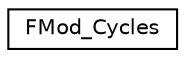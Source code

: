 digraph G
{
  edge [fontname="Helvetica",fontsize="10",labelfontname="Helvetica",labelfontsize="10"];
  node [fontname="Helvetica",fontsize="10",shape=record];
  rankdir=LR;
  Node1 [label="FMod_Cycles",height=0.2,width=0.4,color="black", fillcolor="white", style="filled",URL="$dd/d22/structFMod__Cycles.html"];
}

